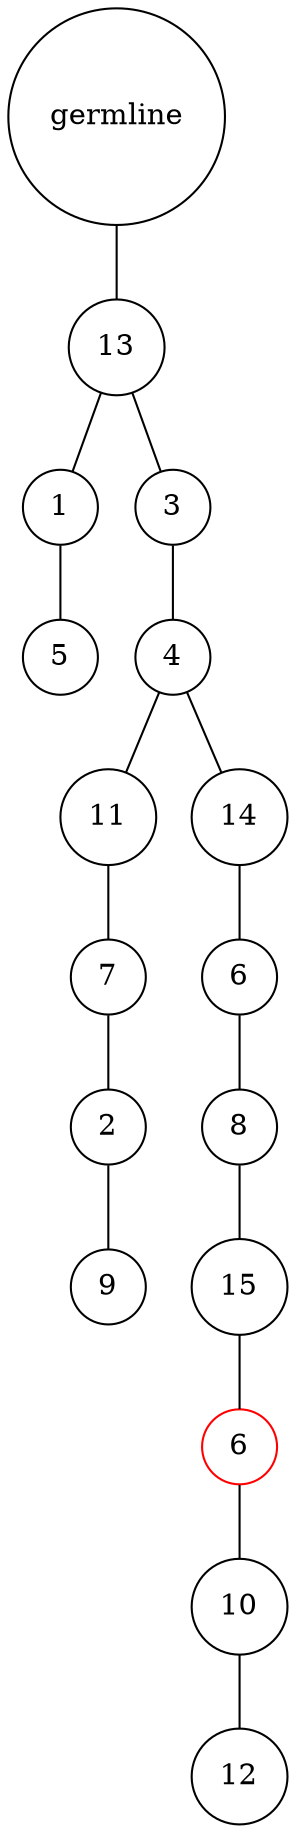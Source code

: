 graph {
	rankdir=UD;
	splines=line;
	node [shape=circle]
	"0x7f180965b2b0" [label="germline"];
	"0x7f180965b2e0" [label="13"];
	"0x7f180965b2b0" -- "0x7f180965b2e0" ;
	"0x7f180965b310" [label="1"];
	"0x7f180965b2e0" -- "0x7f180965b310" ;
	"0x7f180965b340" [label="5"];
	"0x7f180965b310" -- "0x7f180965b340" ;
	"0x7f180965b370" [label="3"];
	"0x7f180965b2e0" -- "0x7f180965b370" ;
	"0x7f180965b3a0" [label="4"];
	"0x7f180965b370" -- "0x7f180965b3a0" ;
	"0x7f180965b3d0" [label="11"];
	"0x7f180965b3a0" -- "0x7f180965b3d0" ;
	"0x7f180965b400" [label="7"];
	"0x7f180965b3d0" -- "0x7f180965b400" ;
	"0x7f180965b430" [label="2"];
	"0x7f180965b400" -- "0x7f180965b430" ;
	"0x7f180965b460" [label="9"];
	"0x7f180965b430" -- "0x7f180965b460" ;
	"0x7f180965b490" [label="14"];
	"0x7f180965b3a0" -- "0x7f180965b490" ;
	"0x7f180965b4c0" [label="6"];
	"0x7f180965b490" -- "0x7f180965b4c0" ;
	"0x7f180965b4f0" [label="8"];
	"0x7f180965b4c0" -- "0x7f180965b4f0" ;
	"0x7f180965b520" [label="15"];
	"0x7f180965b4f0" -- "0x7f180965b520" ;
	"0x7f180965b550" [label="6",color="red"];
	"0x7f180965b520" -- "0x7f180965b550" ;
	"0x7f180965b580" [label="10"];
	"0x7f180965b550" -- "0x7f180965b580" ;
	"0x7f180965b5b0" [label="12"];
	"0x7f180965b580" -- "0x7f180965b5b0" ;
}
